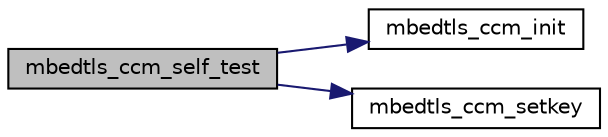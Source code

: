 digraph "mbedtls_ccm_self_test"
{
 // LATEX_PDF_SIZE
  edge [fontname="Helvetica",fontsize="10",labelfontname="Helvetica",labelfontsize="10"];
  node [fontname="Helvetica",fontsize="10",shape=record];
  rankdir="LR";
  Node1 [label="mbedtls_ccm_self_test",height=0.2,width=0.4,color="black", fillcolor="grey75", style="filled", fontcolor="black",tooltip="The CCM checkup routine."];
  Node1 -> Node2 [color="midnightblue",fontsize="10",style="solid",fontname="Helvetica"];
  Node2 [label="mbedtls_ccm_init",height=0.2,width=0.4,color="black", fillcolor="white", style="filled",URL="$d0/d8d/ccm_8c.html#abaeb0629dfac72016fda58a4f7870040",tooltip="This function initializes the specified CCM context, to make references valid, and prepare the contex..."];
  Node1 -> Node3 [color="midnightblue",fontsize="10",style="solid",fontname="Helvetica"];
  Node3 [label="mbedtls_ccm_setkey",height=0.2,width=0.4,color="black", fillcolor="white", style="filled",URL="$d0/d8d/ccm_8c.html#a464d8e724738b4bbd5b415ca0580f1b1",tooltip="This function initializes the CCM context set in the ctx parameter and sets the encryption key."];
}
